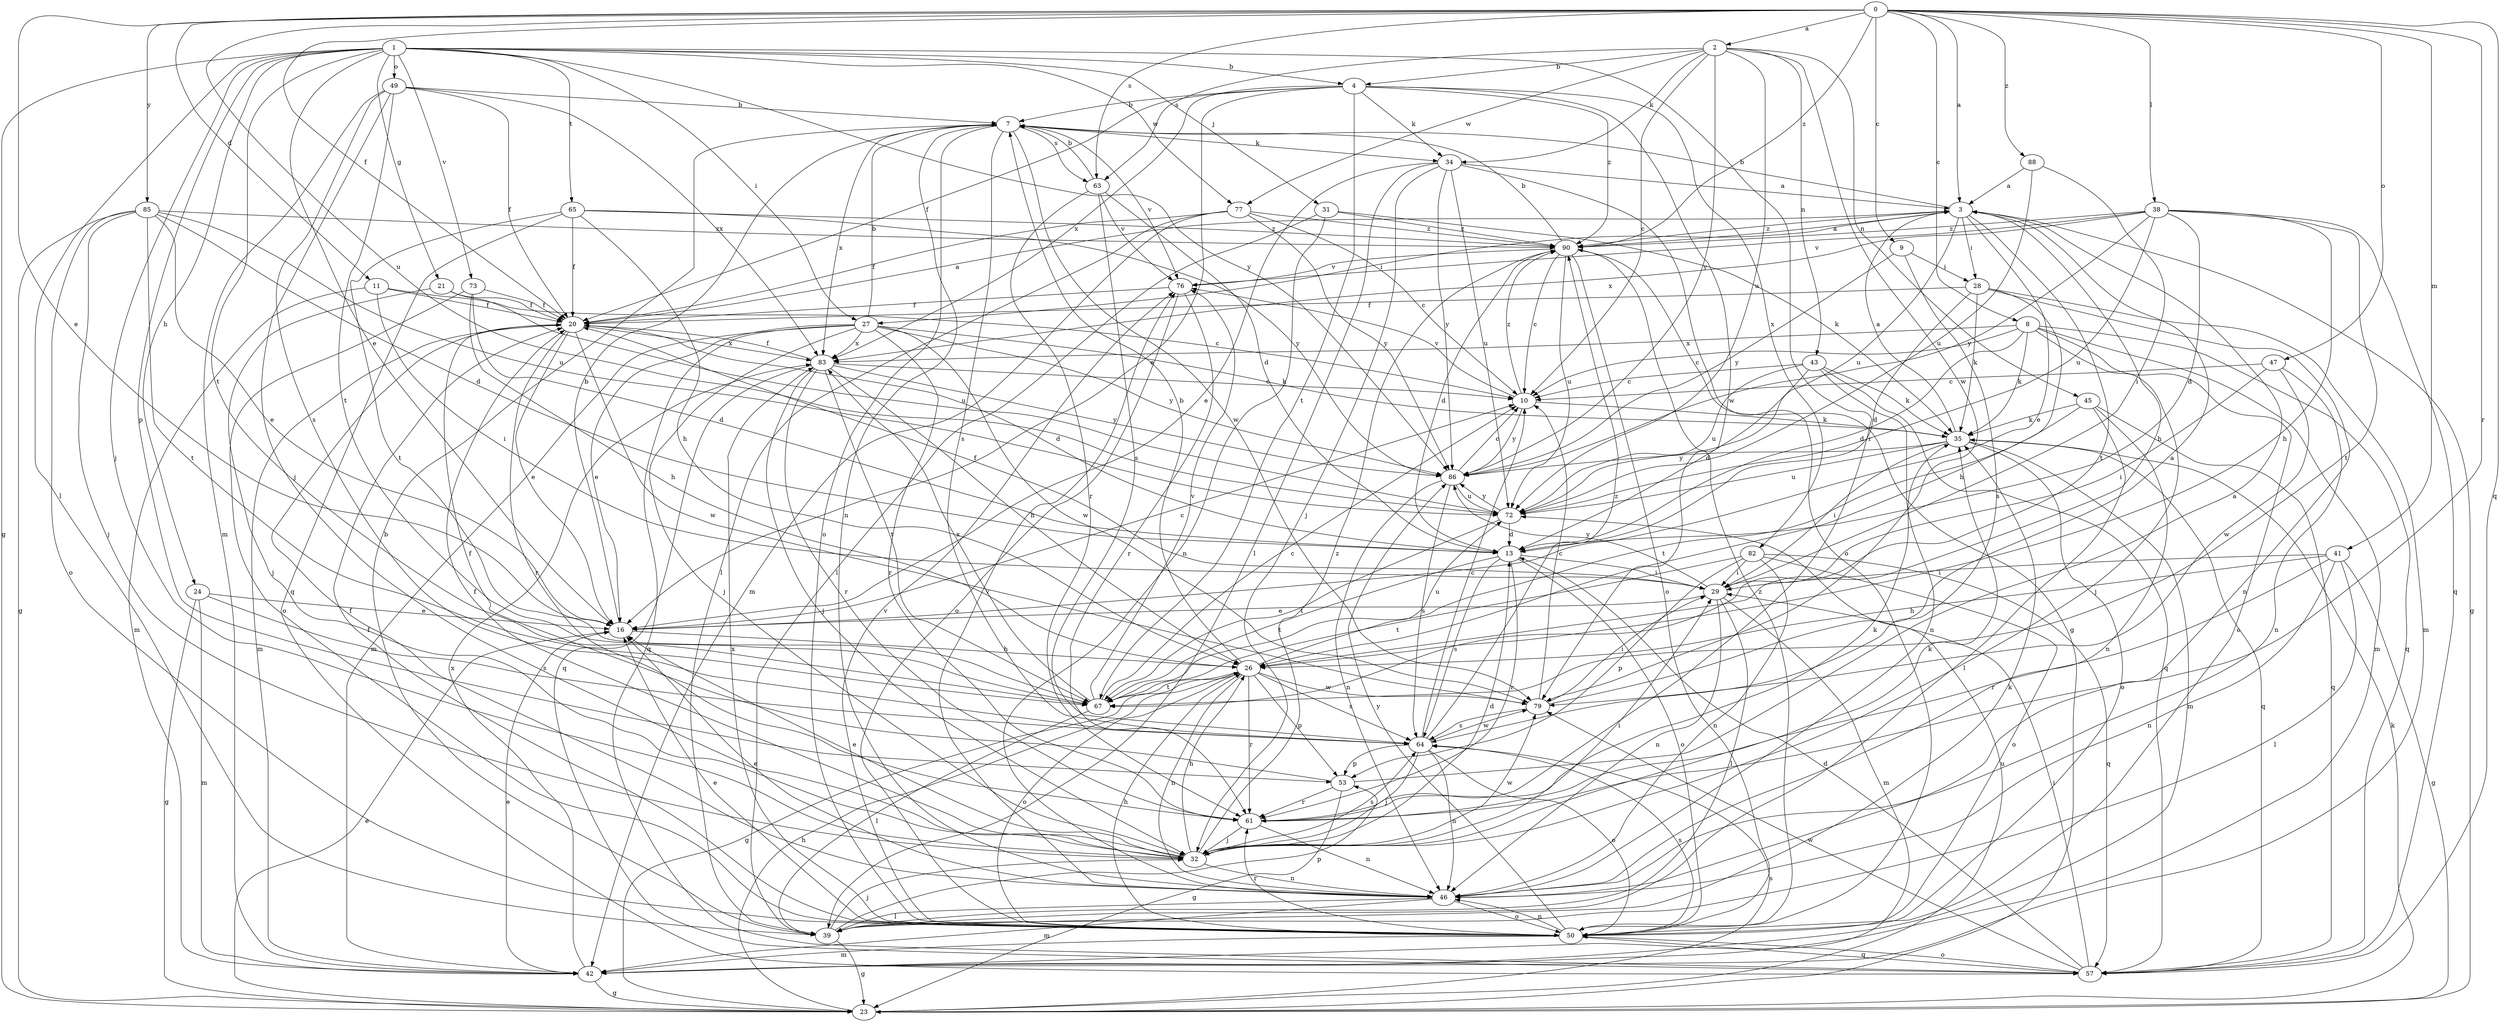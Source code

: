 strict digraph  {
0;
1;
2;
3;
4;
7;
8;
9;
10;
11;
13;
16;
20;
21;
23;
24;
26;
27;
28;
29;
31;
32;
34;
35;
38;
39;
41;
42;
43;
45;
46;
47;
49;
50;
53;
57;
61;
63;
64;
65;
67;
72;
73;
76;
77;
79;
82;
83;
85;
86;
88;
90;
0 -> 2  [label=a];
0 -> 3  [label=a];
0 -> 8  [label=c];
0 -> 9  [label=c];
0 -> 11  [label=d];
0 -> 16  [label=e];
0 -> 20  [label=f];
0 -> 38  [label=l];
0 -> 41  [label=m];
0 -> 47  [label=o];
0 -> 57  [label=q];
0 -> 61  [label=r];
0 -> 63  [label=s];
0 -> 72  [label=u];
0 -> 85  [label=y];
0 -> 88  [label=z];
0 -> 90  [label=z];
1 -> 4  [label=b];
1 -> 16  [label=e];
1 -> 21  [label=g];
1 -> 23  [label=g];
1 -> 24  [label=h];
1 -> 27  [label=i];
1 -> 31  [label=j];
1 -> 32  [label=j];
1 -> 39  [label=l];
1 -> 49  [label=o];
1 -> 53  [label=p];
1 -> 61  [label=r];
1 -> 65  [label=t];
1 -> 67  [label=t];
1 -> 73  [label=v];
1 -> 77  [label=w];
1 -> 86  [label=y];
2 -> 4  [label=b];
2 -> 10  [label=c];
2 -> 34  [label=k];
2 -> 43  [label=n];
2 -> 45  [label=n];
2 -> 63  [label=s];
2 -> 72  [label=u];
2 -> 77  [label=w];
2 -> 79  [label=w];
2 -> 86  [label=y];
3 -> 7  [label=b];
3 -> 16  [label=e];
3 -> 23  [label=g];
3 -> 26  [label=h];
3 -> 27  [label=i];
3 -> 28  [label=i];
3 -> 67  [label=t];
3 -> 72  [label=u];
3 -> 90  [label=z];
4 -> 7  [label=b];
4 -> 16  [label=e];
4 -> 20  [label=f];
4 -> 34  [label=k];
4 -> 67  [label=t];
4 -> 79  [label=w];
4 -> 82  [label=x];
4 -> 83  [label=x];
4 -> 90  [label=z];
7 -> 34  [label=k];
7 -> 46  [label=n];
7 -> 50  [label=o];
7 -> 63  [label=s];
7 -> 64  [label=s];
7 -> 76  [label=v];
7 -> 79  [label=w];
7 -> 83  [label=x];
8 -> 10  [label=c];
8 -> 13  [label=d];
8 -> 32  [label=j];
8 -> 35  [label=k];
8 -> 42  [label=m];
8 -> 50  [label=o];
8 -> 57  [label=q];
8 -> 83  [label=x];
9 -> 28  [label=i];
9 -> 64  [label=s];
9 -> 86  [label=y];
10 -> 35  [label=k];
10 -> 76  [label=v];
10 -> 86  [label=y];
10 -> 90  [label=z];
11 -> 10  [label=c];
11 -> 20  [label=f];
11 -> 29  [label=i];
11 -> 42  [label=m];
13 -> 29  [label=i];
13 -> 50  [label=o];
13 -> 61  [label=r];
13 -> 64  [label=s];
13 -> 67  [label=t];
16 -> 7  [label=b];
16 -> 10  [label=c];
16 -> 26  [label=h];
20 -> 3  [label=a];
20 -> 13  [label=d];
20 -> 16  [label=e];
20 -> 42  [label=m];
20 -> 61  [label=r];
20 -> 79  [label=w];
20 -> 83  [label=x];
21 -> 20  [label=f];
21 -> 32  [label=j];
21 -> 72  [label=u];
23 -> 16  [label=e];
23 -> 26  [label=h];
23 -> 35  [label=k];
23 -> 64  [label=s];
23 -> 72  [label=u];
24 -> 16  [label=e];
24 -> 23  [label=g];
24 -> 42  [label=m];
24 -> 64  [label=s];
26 -> 7  [label=b];
26 -> 23  [label=g];
26 -> 46  [label=n];
26 -> 50  [label=o];
26 -> 53  [label=p];
26 -> 61  [label=r];
26 -> 64  [label=s];
26 -> 67  [label=t];
26 -> 72  [label=u];
26 -> 79  [label=w];
27 -> 7  [label=b];
27 -> 16  [label=e];
27 -> 32  [label=j];
27 -> 35  [label=k];
27 -> 42  [label=m];
27 -> 57  [label=q];
27 -> 61  [label=r];
27 -> 79  [label=w];
27 -> 83  [label=x];
27 -> 86  [label=y];
28 -> 13  [label=d];
28 -> 20  [label=f];
28 -> 26  [label=h];
28 -> 35  [label=k];
28 -> 42  [label=m];
28 -> 46  [label=n];
29 -> 16  [label=e];
29 -> 20  [label=f];
29 -> 39  [label=l];
29 -> 42  [label=m];
29 -> 46  [label=n];
29 -> 86  [label=y];
31 -> 35  [label=k];
31 -> 39  [label=l];
31 -> 46  [label=n];
31 -> 90  [label=z];
32 -> 13  [label=d];
32 -> 16  [label=e];
32 -> 20  [label=f];
32 -> 26  [label=h];
32 -> 29  [label=i];
32 -> 35  [label=k];
32 -> 46  [label=n];
32 -> 64  [label=s];
32 -> 79  [label=w];
32 -> 90  [label=z];
34 -> 3  [label=a];
34 -> 16  [label=e];
34 -> 32  [label=j];
34 -> 39  [label=l];
34 -> 50  [label=o];
34 -> 72  [label=u];
34 -> 86  [label=y];
35 -> 3  [label=a];
35 -> 29  [label=i];
35 -> 42  [label=m];
35 -> 50  [label=o];
35 -> 57  [label=q];
35 -> 72  [label=u];
35 -> 86  [label=y];
38 -> 13  [label=d];
38 -> 26  [label=h];
38 -> 57  [label=q];
38 -> 67  [label=t];
38 -> 72  [label=u];
38 -> 76  [label=v];
38 -> 83  [label=x];
38 -> 86  [label=y];
38 -> 90  [label=z];
39 -> 7  [label=b];
39 -> 23  [label=g];
39 -> 32  [label=j];
39 -> 35  [label=k];
39 -> 53  [label=p];
41 -> 23  [label=g];
41 -> 26  [label=h];
41 -> 29  [label=i];
41 -> 39  [label=l];
41 -> 46  [label=n];
41 -> 61  [label=r];
42 -> 16  [label=e];
42 -> 23  [label=g];
42 -> 83  [label=x];
43 -> 10  [label=c];
43 -> 13  [label=d];
43 -> 35  [label=k];
43 -> 46  [label=n];
43 -> 57  [label=q];
43 -> 72  [label=u];
45 -> 35  [label=k];
45 -> 39  [label=l];
45 -> 46  [label=n];
45 -> 57  [label=q];
45 -> 67  [label=t];
46 -> 16  [label=e];
46 -> 20  [label=f];
46 -> 39  [label=l];
46 -> 42  [label=m];
46 -> 50  [label=o];
46 -> 76  [label=v];
47 -> 10  [label=c];
47 -> 29  [label=i];
47 -> 46  [label=n];
47 -> 79  [label=w];
49 -> 7  [label=b];
49 -> 20  [label=f];
49 -> 32  [label=j];
49 -> 42  [label=m];
49 -> 64  [label=s];
49 -> 67  [label=t];
49 -> 83  [label=x];
50 -> 16  [label=e];
50 -> 20  [label=f];
50 -> 26  [label=h];
50 -> 42  [label=m];
50 -> 46  [label=n];
50 -> 57  [label=q];
50 -> 61  [label=r];
50 -> 64  [label=s];
50 -> 76  [label=v];
50 -> 83  [label=x];
50 -> 86  [label=y];
50 -> 90  [label=z];
53 -> 3  [label=a];
53 -> 20  [label=f];
53 -> 23  [label=g];
53 -> 61  [label=r];
57 -> 13  [label=d];
57 -> 29  [label=i];
57 -> 50  [label=o];
57 -> 79  [label=w];
61 -> 32  [label=j];
61 -> 35  [label=k];
61 -> 46  [label=n];
63 -> 7  [label=b];
63 -> 13  [label=d];
63 -> 61  [label=r];
63 -> 64  [label=s];
63 -> 76  [label=v];
64 -> 10  [label=c];
64 -> 32  [label=j];
64 -> 46  [label=n];
64 -> 50  [label=o];
64 -> 53  [label=p];
64 -> 79  [label=w];
64 -> 90  [label=z];
65 -> 20  [label=f];
65 -> 26  [label=h];
65 -> 57  [label=q];
65 -> 67  [label=t];
65 -> 86  [label=y];
65 -> 90  [label=z];
67 -> 10  [label=c];
67 -> 39  [label=l];
67 -> 76  [label=v];
67 -> 83  [label=x];
72 -> 13  [label=d];
72 -> 67  [label=t];
72 -> 86  [label=y];
73 -> 13  [label=d];
73 -> 20  [label=f];
73 -> 26  [label=h];
73 -> 50  [label=o];
76 -> 20  [label=f];
76 -> 50  [label=o];
76 -> 61  [label=r];
77 -> 10  [label=c];
77 -> 20  [label=f];
77 -> 39  [label=l];
77 -> 42  [label=m];
77 -> 86  [label=y];
77 -> 90  [label=z];
79 -> 3  [label=a];
79 -> 10  [label=c];
79 -> 29  [label=i];
79 -> 64  [label=s];
82 -> 29  [label=i];
82 -> 46  [label=n];
82 -> 50  [label=o];
82 -> 53  [label=p];
82 -> 57  [label=q];
82 -> 67  [label=t];
83 -> 10  [label=c];
83 -> 20  [label=f];
83 -> 26  [label=h];
83 -> 32  [label=j];
83 -> 57  [label=q];
83 -> 61  [label=r];
83 -> 67  [label=t];
83 -> 86  [label=y];
85 -> 13  [label=d];
85 -> 16  [label=e];
85 -> 23  [label=g];
85 -> 32  [label=j];
85 -> 50  [label=o];
85 -> 67  [label=t];
85 -> 72  [label=u];
85 -> 90  [label=z];
86 -> 10  [label=c];
86 -> 46  [label=n];
86 -> 64  [label=s];
86 -> 72  [label=u];
88 -> 3  [label=a];
88 -> 29  [label=i];
88 -> 72  [label=u];
90 -> 3  [label=a];
90 -> 7  [label=b];
90 -> 10  [label=c];
90 -> 13  [label=d];
90 -> 23  [label=g];
90 -> 50  [label=o];
90 -> 72  [label=u];
90 -> 76  [label=v];
}
